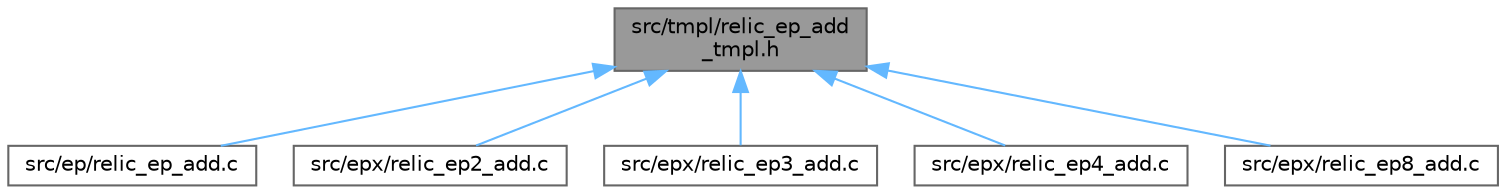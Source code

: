 digraph "src/tmpl/relic_ep_add_tmpl.h"
{
 // LATEX_PDF_SIZE
  bgcolor="transparent";
  edge [fontname=Helvetica,fontsize=10,labelfontname=Helvetica,labelfontsize=10];
  node [fontname=Helvetica,fontsize=10,shape=box,height=0.2,width=0.4];
  Node1 [id="Node000001",label="src/tmpl/relic_ep_add\l_tmpl.h",height=0.2,width=0.4,color="gray40", fillcolor="grey60", style="filled", fontcolor="black",tooltip=" "];
  Node1 -> Node2 [id="edge1_Node000001_Node000002",dir="back",color="steelblue1",style="solid",tooltip=" "];
  Node2 [id="Node000002",label="src/ep/relic_ep_add.c",height=0.2,width=0.4,color="grey40", fillcolor="white", style="filled",URL="$d3/d01/relic__ep__add_8c.html",tooltip=" "];
  Node1 -> Node3 [id="edge2_Node000001_Node000003",dir="back",color="steelblue1",style="solid",tooltip=" "];
  Node3 [id="Node000003",label="src/epx/relic_ep2_add.c",height=0.2,width=0.4,color="grey40", fillcolor="white", style="filled",URL="$d4/d80/relic__ep2__add_8c.html",tooltip=" "];
  Node1 -> Node4 [id="edge3_Node000001_Node000004",dir="back",color="steelblue1",style="solid",tooltip=" "];
  Node4 [id="Node000004",label="src/epx/relic_ep3_add.c",height=0.2,width=0.4,color="grey40", fillcolor="white", style="filled",URL="$d6/d42/relic__ep3__add_8c.html",tooltip=" "];
  Node1 -> Node5 [id="edge4_Node000001_Node000005",dir="back",color="steelblue1",style="solid",tooltip=" "];
  Node5 [id="Node000005",label="src/epx/relic_ep4_add.c",height=0.2,width=0.4,color="grey40", fillcolor="white", style="filled",URL="$dd/dc8/relic__ep4__add_8c.html",tooltip=" "];
  Node1 -> Node6 [id="edge5_Node000001_Node000006",dir="back",color="steelblue1",style="solid",tooltip=" "];
  Node6 [id="Node000006",label="src/epx/relic_ep8_add.c",height=0.2,width=0.4,color="grey40", fillcolor="white", style="filled",URL="$d1/de6/relic__ep8__add_8c.html",tooltip=" "];
}
